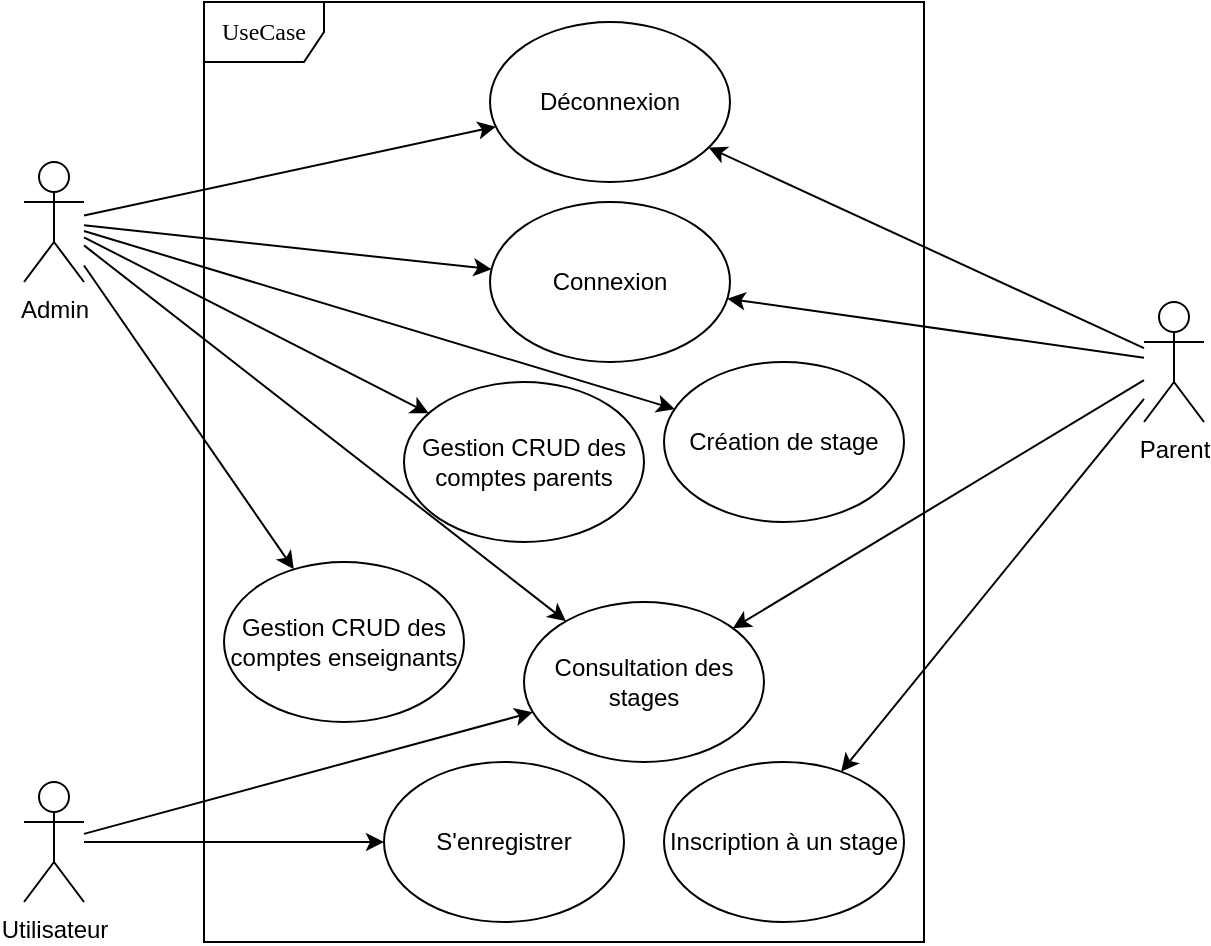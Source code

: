 <mxfile version="23.0.2" type="device">
  <diagram name="Page-1" id="HYgGWwNNdK_UoVm3y7TK">
    <mxGraphModel dx="1434" dy="844" grid="1" gridSize="10" guides="1" tooltips="1" connect="1" arrows="1" fold="1" page="1" pageScale="1" pageWidth="1169" pageHeight="827" math="0" shadow="0">
      <root>
        <mxCell id="0" />
        <mxCell id="1" parent="0" />
        <mxCell id="ZK1Jpx5obfyhik6o4wZ0-1" value="UseCase" style="shape=umlFrame;whiteSpace=wrap;html=1;rounded=1;shadow=0;comic=0;labelBackgroundColor=none;strokeWidth=1;fontFamily=Verdana;fontSize=12;align=center;" parent="1" vertex="1">
          <mxGeometry x="420" y="120" width="360" height="470" as="geometry" />
        </mxCell>
        <mxCell id="ZK1Jpx5obfyhik6o4wZ0-2" value="Admin" style="shape=umlActor;verticalLabelPosition=bottom;verticalAlign=top;html=1;outlineConnect=0;" parent="1" vertex="1">
          <mxGeometry x="330" y="200" width="30" height="60" as="geometry" />
        </mxCell>
        <mxCell id="ZK1Jpx5obfyhik6o4wZ0-3" value="Utilisateur" style="shape=umlActor;verticalLabelPosition=bottom;verticalAlign=top;html=1;outlineConnect=0;" parent="1" vertex="1">
          <mxGeometry x="330" y="510" width="30" height="60" as="geometry" />
        </mxCell>
        <mxCell id="ZK1Jpx5obfyhik6o4wZ0-4" value="Déconnexion" style="ellipse;whiteSpace=wrap;html=1;" parent="1" vertex="1">
          <mxGeometry x="563" y="130" width="120" height="80" as="geometry" />
        </mxCell>
        <mxCell id="ZK1Jpx5obfyhik6o4wZ0-5" value="" style="endArrow=classic;html=1;rounded=0;" parent="1" source="ZK1Jpx5obfyhik6o4wZ0-2" target="ZK1Jpx5obfyhik6o4wZ0-4" edge="1">
          <mxGeometry width="50" height="50" relative="1" as="geometry">
            <mxPoint x="190" y="390" as="sourcePoint" />
            <mxPoint x="320" y="340" as="targetPoint" />
          </mxGeometry>
        </mxCell>
        <mxCell id="ZK1Jpx5obfyhik6o4wZ0-6" value="Gestion CRUD des comptes parents" style="ellipse;whiteSpace=wrap;html=1;" parent="1" vertex="1">
          <mxGeometry x="520" y="310" width="120" height="80" as="geometry" />
        </mxCell>
        <mxCell id="ZK1Jpx5obfyhik6o4wZ0-8" value="S&#39;enregistrer" style="ellipse;whiteSpace=wrap;html=1;" parent="1" vertex="1">
          <mxGeometry x="510" y="500" width="120" height="80" as="geometry" />
        </mxCell>
        <mxCell id="ZK1Jpx5obfyhik6o4wZ0-13" value="Connexion" style="ellipse;whiteSpace=wrap;html=1;" parent="1" vertex="1">
          <mxGeometry x="563" y="220" width="120" height="80" as="geometry" />
        </mxCell>
        <mxCell id="ZK1Jpx5obfyhik6o4wZ0-14" value="" style="endArrow=classic;html=1;rounded=0;" parent="1" source="ZK1Jpx5obfyhik6o4wZ0-2" target="ZK1Jpx5obfyhik6o4wZ0-13" edge="1">
          <mxGeometry width="50" height="50" relative="1" as="geometry">
            <mxPoint x="20" y="360" as="sourcePoint" />
            <mxPoint x="70" y="310" as="targetPoint" />
          </mxGeometry>
        </mxCell>
        <mxCell id="ZK1Jpx5obfyhik6o4wZ0-17" value="Parent" style="shape=umlActor;verticalLabelPosition=bottom;verticalAlign=top;html=1;outlineConnect=0;" parent="1" vertex="1">
          <mxGeometry x="890" y="270" width="30" height="60" as="geometry" />
        </mxCell>
        <mxCell id="ZK1Jpx5obfyhik6o4wZ0-19" value="" style="endArrow=classic;html=1;rounded=0;" parent="1" source="ZK1Jpx5obfyhik6o4wZ0-17" target="ZK1Jpx5obfyhik6o4wZ0-4" edge="1">
          <mxGeometry width="50" height="50" relative="1" as="geometry">
            <mxPoint x="60" y="420" as="sourcePoint" />
            <mxPoint x="110" y="370" as="targetPoint" />
          </mxGeometry>
        </mxCell>
        <mxCell id="ZK1Jpx5obfyhik6o4wZ0-20" value="" style="endArrow=classic;html=1;rounded=0;" parent="1" source="ZK1Jpx5obfyhik6o4wZ0-17" target="ZK1Jpx5obfyhik6o4wZ0-13" edge="1">
          <mxGeometry width="50" height="50" relative="1" as="geometry">
            <mxPoint x="180" y="410" as="sourcePoint" />
            <mxPoint x="230" y="360" as="targetPoint" />
          </mxGeometry>
        </mxCell>
        <mxCell id="ZK1Jpx5obfyhik6o4wZ0-23" value="" style="endArrow=classic;html=1;rounded=0;" parent="1" source="ZK1Jpx5obfyhik6o4wZ0-2" target="ZK1Jpx5obfyhik6o4wZ0-6" edge="1">
          <mxGeometry width="50" height="50" relative="1" as="geometry">
            <mxPoint x="130" y="380" as="sourcePoint" />
            <mxPoint x="180" y="330" as="targetPoint" />
          </mxGeometry>
        </mxCell>
        <mxCell id="ZK1Jpx5obfyhik6o4wZ0-26" value="Création de stage" style="ellipse;whiteSpace=wrap;html=1;" parent="1" vertex="1">
          <mxGeometry x="650" y="300" width="120" height="80" as="geometry" />
        </mxCell>
        <mxCell id="ZK1Jpx5obfyhik6o4wZ0-27" value="" style="endArrow=classic;html=1;rounded=0;" parent="1" source="ZK1Jpx5obfyhik6o4wZ0-2" target="ZK1Jpx5obfyhik6o4wZ0-26" edge="1">
          <mxGeometry width="50" height="50" relative="1" as="geometry">
            <mxPoint x="180" y="370" as="sourcePoint" />
            <mxPoint x="230" y="320" as="targetPoint" />
          </mxGeometry>
        </mxCell>
        <mxCell id="9aGshw8cN24CJB32aOtb-1" value="Gestion CRUD des comptes enseignants" style="ellipse;whiteSpace=wrap;html=1;" parent="1" vertex="1">
          <mxGeometry x="430" y="400" width="120" height="80" as="geometry" />
        </mxCell>
        <mxCell id="9aGshw8cN24CJB32aOtb-2" value="" style="endArrow=classic;html=1;rounded=0;" parent="1" source="ZK1Jpx5obfyhik6o4wZ0-2" target="9aGshw8cN24CJB32aOtb-1" edge="1">
          <mxGeometry width="50" height="50" relative="1" as="geometry">
            <mxPoint x="90" y="380" as="sourcePoint" />
            <mxPoint x="140" y="330" as="targetPoint" />
          </mxGeometry>
        </mxCell>
        <mxCell id="9aGshw8cN24CJB32aOtb-3" value="" style="endArrow=classic;html=1;rounded=0;" parent="1" source="ZK1Jpx5obfyhik6o4wZ0-3" target="ZK1Jpx5obfyhik6o4wZ0-8" edge="1">
          <mxGeometry width="50" height="50" relative="1" as="geometry">
            <mxPoint x="80" y="570" as="sourcePoint" />
            <mxPoint x="130" y="520" as="targetPoint" />
          </mxGeometry>
        </mxCell>
        <mxCell id="9aGshw8cN24CJB32aOtb-4" value="Consultation des stages" style="ellipse;whiteSpace=wrap;html=1;" parent="1" vertex="1">
          <mxGeometry x="580" y="420" width="120" height="80" as="geometry" />
        </mxCell>
        <mxCell id="9aGshw8cN24CJB32aOtb-5" value="" style="endArrow=classic;html=1;rounded=0;" parent="1" source="ZK1Jpx5obfyhik6o4wZ0-3" target="9aGshw8cN24CJB32aOtb-4" edge="1">
          <mxGeometry width="50" height="50" relative="1" as="geometry">
            <mxPoint y="570" as="sourcePoint" />
            <mxPoint x="50" y="520" as="targetPoint" />
          </mxGeometry>
        </mxCell>
        <mxCell id="9aGshw8cN24CJB32aOtb-6" value="" style="endArrow=classic;html=1;rounded=0;" parent="1" source="ZK1Jpx5obfyhik6o4wZ0-17" target="9aGshw8cN24CJB32aOtb-4" edge="1">
          <mxGeometry width="50" height="50" relative="1" as="geometry">
            <mxPoint x="1060" y="590" as="sourcePoint" />
            <mxPoint x="1110" y="540" as="targetPoint" />
          </mxGeometry>
        </mxCell>
        <mxCell id="9aGshw8cN24CJB32aOtb-7" value="" style="endArrow=classic;html=1;rounded=0;" parent="1" source="ZK1Jpx5obfyhik6o4wZ0-2" target="9aGshw8cN24CJB32aOtb-4" edge="1">
          <mxGeometry width="50" height="50" relative="1" as="geometry">
            <mxPoint x="210" y="330" as="sourcePoint" />
            <mxPoint x="260" y="280" as="targetPoint" />
          </mxGeometry>
        </mxCell>
        <mxCell id="sEp2qpwPma8jfP318bdC-1" value="Inscription à un stage" style="ellipse;whiteSpace=wrap;html=1;" vertex="1" parent="1">
          <mxGeometry x="650" y="500" width="120" height="80" as="geometry" />
        </mxCell>
        <mxCell id="sEp2qpwPma8jfP318bdC-2" value="" style="endArrow=classic;html=1;rounded=0;" edge="1" parent="1" source="ZK1Jpx5obfyhik6o4wZ0-17" target="sEp2qpwPma8jfP318bdC-1">
          <mxGeometry width="50" height="50" relative="1" as="geometry">
            <mxPoint x="560" y="460" as="sourcePoint" />
            <mxPoint x="610" y="410" as="targetPoint" />
          </mxGeometry>
        </mxCell>
      </root>
    </mxGraphModel>
  </diagram>
</mxfile>
